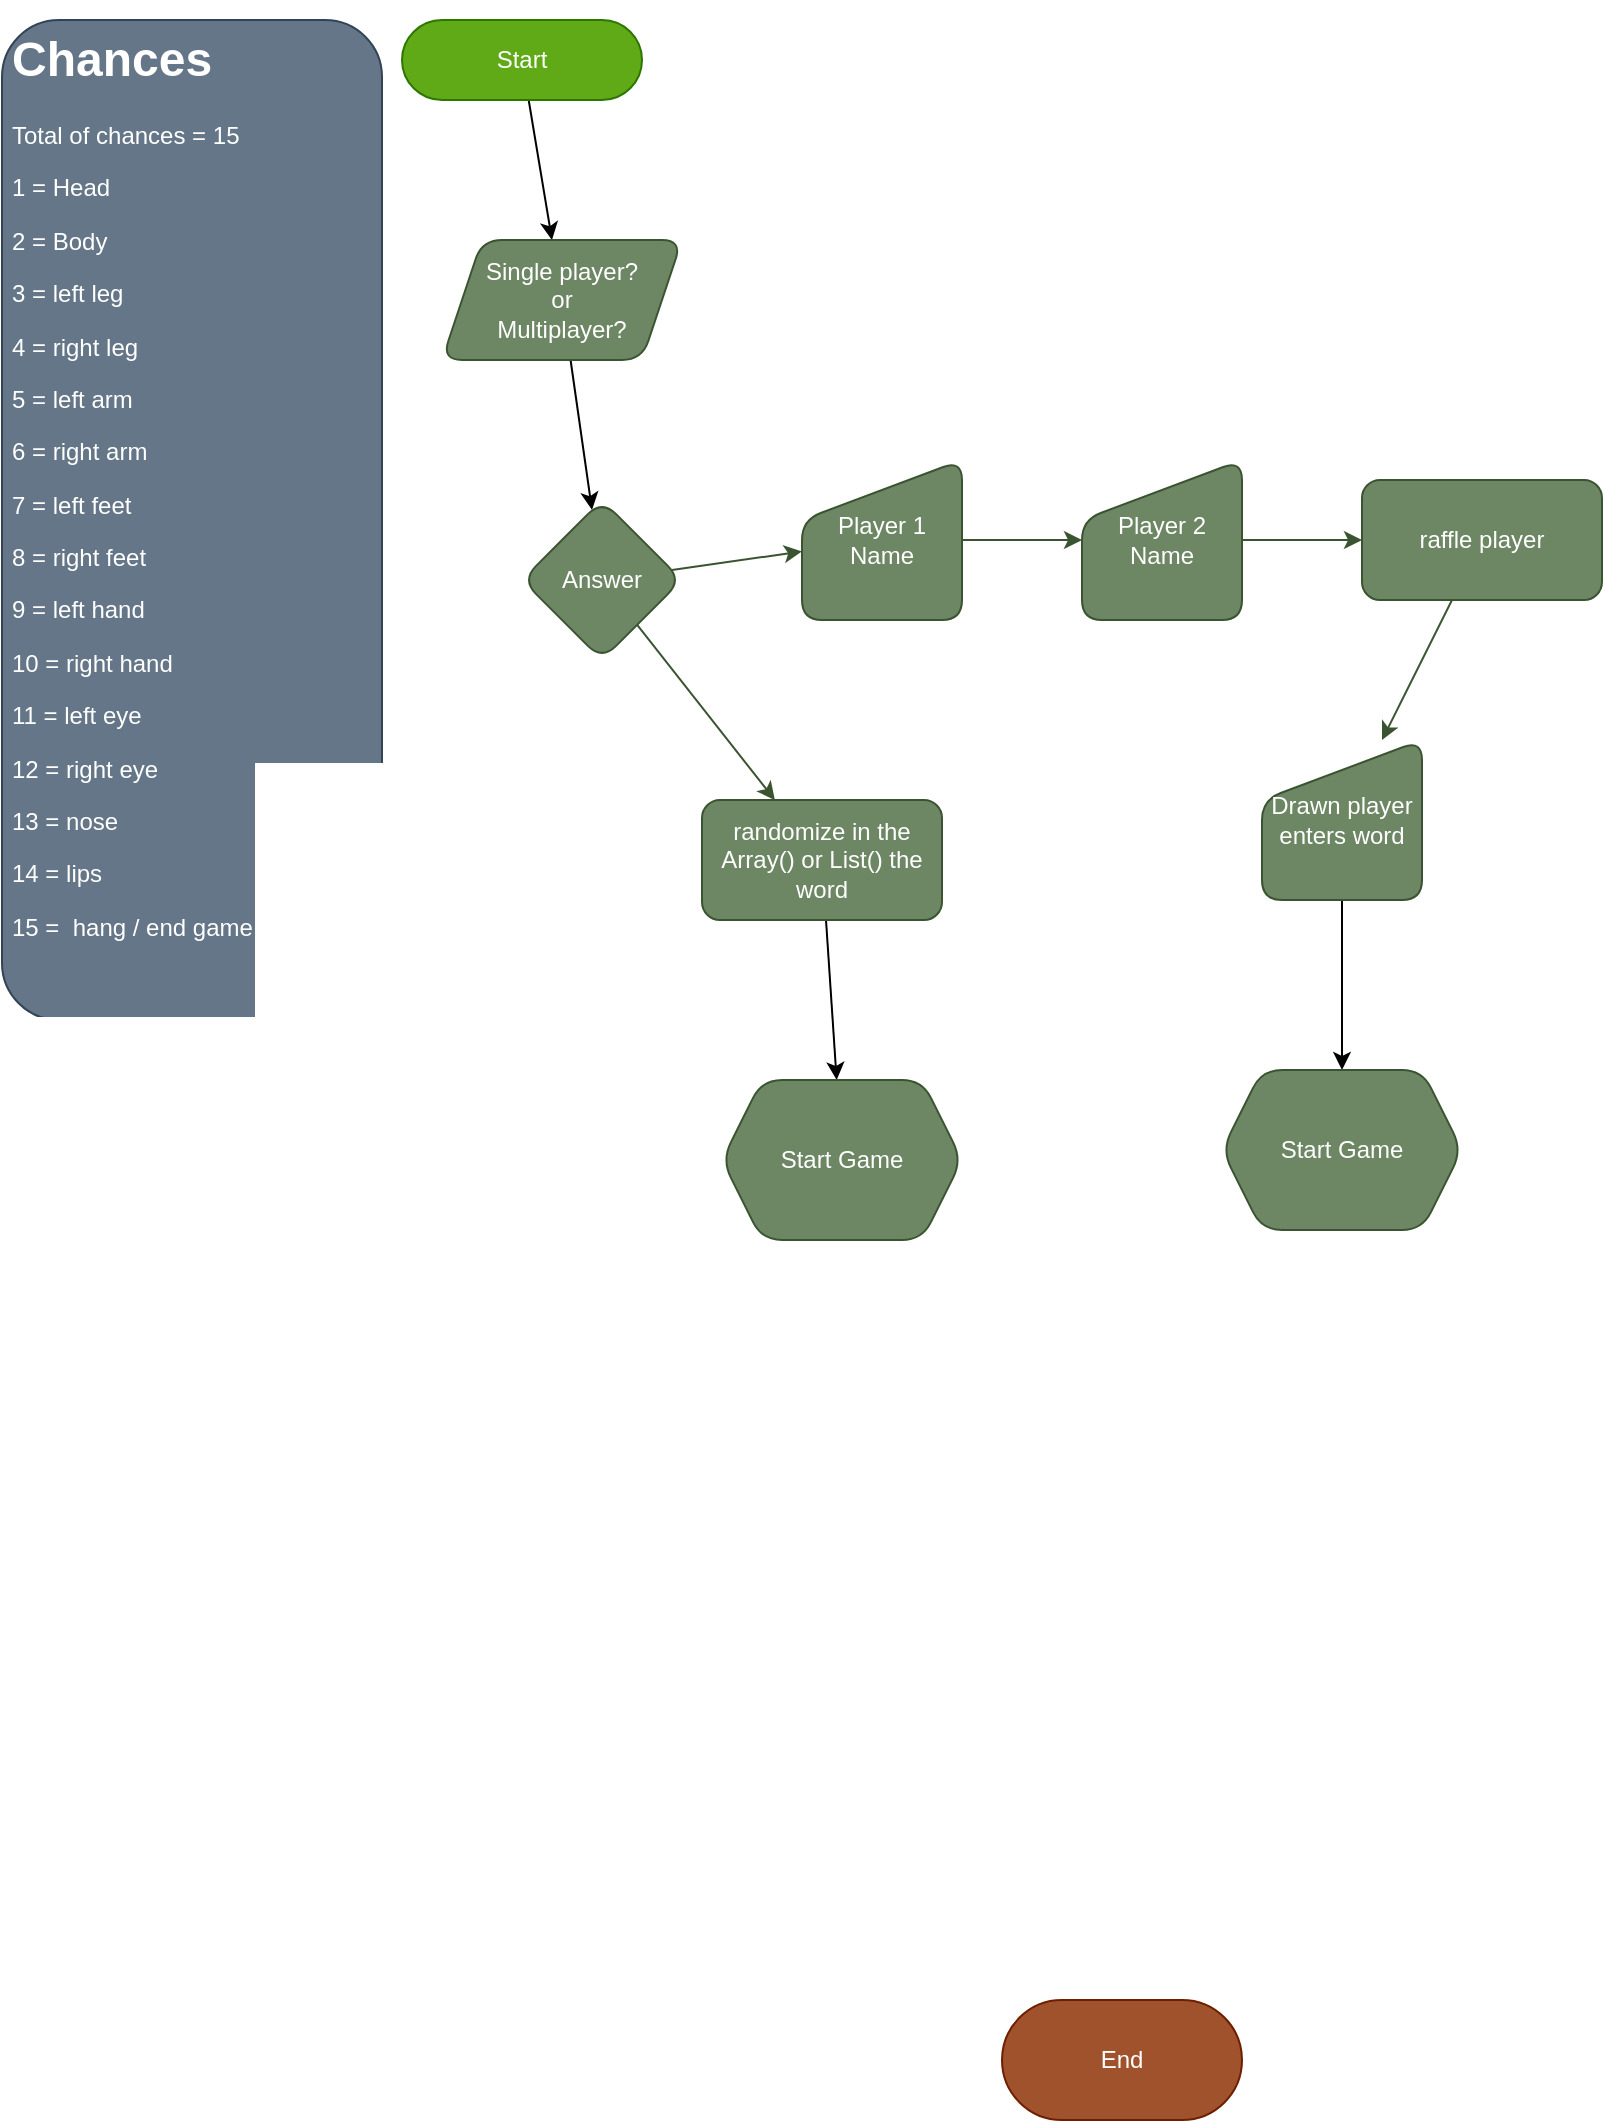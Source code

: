 <mxfile>
    <diagram id="F2fhzsgZS-mnZyFLeK-5" name="Página-1">
        <mxGraphModel dx="1330" dy="471" grid="1" gridSize="10" guides="1" tooltips="1" connect="1" arrows="1" fold="1" page="1" pageScale="1" pageWidth="827" pageHeight="1169" math="0" shadow="0">
            <root>
                <mxCell id="0"/>
                <mxCell id="1" parent="0"/>
                <mxCell id="8" value="" style="edgeStyle=none;html=1;rounded=1;" parent="1" source="3" target="4" edge="1">
                    <mxGeometry relative="1" as="geometry"/>
                </mxCell>
                <mxCell id="3" value="Start" style="rounded=1;whiteSpace=wrap;html=1;arcSize=50;fillColor=#60a917;fontColor=#ffffff;strokeColor=#2D7600;" parent="1" vertex="1">
                    <mxGeometry x="20" y="20" width="120" height="40" as="geometry"/>
                </mxCell>
                <mxCell id="19" value="" style="edgeStyle=none;html=1;rounded=1;" parent="1" source="4" target="9" edge="1">
                    <mxGeometry relative="1" as="geometry"/>
                </mxCell>
                <mxCell id="4" value="Single player?&lt;br&gt;or&lt;br&gt;Multiplayer?" style="shape=parallelogram;perimeter=parallelogramPerimeter;whiteSpace=wrap;html=1;fixedSize=1;size=20;fillColor=#6d8764;fontColor=#ffffff;strokeColor=#3A5431;rounded=1;" parent="1" vertex="1">
                    <mxGeometry x="40" y="130" width="120" height="60" as="geometry"/>
                </mxCell>
                <mxCell id="15" value="" style="edgeStyle=none;html=1;fillColor=#6d8764;strokeColor=#3A5431;rounded=1;" parent="1" source="9" target="14" edge="1">
                    <mxGeometry relative="1" as="geometry"/>
                </mxCell>
                <mxCell id="23" value="" style="edgeStyle=none;html=1;fillColor=#6d8764;strokeColor=#3A5431;rounded=1;" parent="1" source="9" target="22" edge="1">
                    <mxGeometry relative="1" as="geometry"/>
                </mxCell>
                <mxCell id="9" value="Answer" style="rhombus;whiteSpace=wrap;html=1;fillColor=#6d8764;fontColor=#ffffff;strokeColor=#3A5431;rounded=1;" parent="1" vertex="1">
                    <mxGeometry x="80" y="260" width="80" height="80" as="geometry"/>
                </mxCell>
                <mxCell id="18" value="" style="edgeStyle=none;html=1;fillColor=#6d8764;strokeColor=#3A5431;rounded=1;" parent="1" source="13" target="17" edge="1">
                    <mxGeometry relative="1" as="geometry"/>
                </mxCell>
                <mxCell id="13" value="Player 2 Name" style="shape=manualInput;whiteSpace=wrap;html=1;fillColor=#6d8764;fontColor=#ffffff;strokeColor=#3A5431;rounded=1;" parent="1" vertex="1">
                    <mxGeometry x="360" y="240" width="80" height="80" as="geometry"/>
                </mxCell>
                <mxCell id="16" value="" style="edgeStyle=none;html=1;fillColor=#6d8764;strokeColor=#3A5431;rounded=1;" parent="1" source="14" target="13" edge="1">
                    <mxGeometry relative="1" as="geometry"/>
                </mxCell>
                <mxCell id="14" value="Player 1&lt;br&gt;Name" style="shape=manualInput;whiteSpace=wrap;html=1;fillColor=#6d8764;fontColor=#ffffff;strokeColor=#3A5431;rounded=1;" parent="1" vertex="1">
                    <mxGeometry x="220" y="240" width="80" height="80" as="geometry"/>
                </mxCell>
                <mxCell id="21" value="" style="edgeStyle=none;html=1;fillColor=#6d8764;strokeColor=#3A5431;rounded=1;" parent="1" source="17" target="20" edge="1">
                    <mxGeometry relative="1" as="geometry"/>
                </mxCell>
                <mxCell id="17" value="raffle player" style="whiteSpace=wrap;html=1;fillColor=#6d8764;fontColor=#ffffff;strokeColor=#3A5431;rounded=1;" parent="1" vertex="1">
                    <mxGeometry x="500" y="250" width="120" height="60" as="geometry"/>
                </mxCell>
                <mxCell id="32" value="" style="edgeStyle=none;html=1;rounded=1;" parent="1" source="20" target="29" edge="1">
                    <mxGeometry relative="1" as="geometry"/>
                </mxCell>
                <mxCell id="20" value="Drawn player enters word" style="shape=manualInput;whiteSpace=wrap;html=1;fillColor=#6d8764;fontColor=#ffffff;strokeColor=#3A5431;rounded=1;" parent="1" vertex="1">
                    <mxGeometry x="450" y="380" width="80" height="80" as="geometry"/>
                </mxCell>
                <mxCell id="30" value="" style="edgeStyle=none;html=1;rounded=1;" parent="1" source="22" target="24" edge="1">
                    <mxGeometry relative="1" as="geometry"/>
                </mxCell>
                <mxCell id="22" value="randomize in the Array() or List() the word" style="whiteSpace=wrap;html=1;fillColor=#6d8764;fontColor=#ffffff;strokeColor=#3A5431;rounded=1;" parent="1" vertex="1">
                    <mxGeometry x="170" y="410" width="120" height="60" as="geometry"/>
                </mxCell>
                <mxCell id="24" value="Start Game" style="shape=hexagon;perimeter=hexagonPerimeter2;whiteSpace=wrap;html=1;fixedSize=1;fillColor=#6d8764;strokeColor=#3A5431;fontColor=#ffffff;rounded=1;" parent="1" vertex="1">
                    <mxGeometry x="180" y="550" width="120" height="80" as="geometry"/>
                </mxCell>
                <mxCell id="27" value="&lt;h1&gt;Chances&lt;/h1&gt;&lt;p&gt;Total of chances = 15&lt;/p&gt;&lt;p&gt;1 = Head&lt;/p&gt;&lt;p&gt;2 = Body&lt;/p&gt;&lt;p&gt;3 = left leg&amp;nbsp;&lt;/p&gt;&lt;p&gt;4 = right leg&lt;/p&gt;&lt;p&gt;5 = left arm&lt;/p&gt;&lt;p&gt;6 = right arm&lt;/p&gt;&lt;p&gt;7 = left feet&lt;/p&gt;&lt;p&gt;8 = right feet&lt;/p&gt;&lt;p&gt;9 = left hand&lt;/p&gt;&lt;p&gt;10 = right hand&lt;/p&gt;&lt;p&gt;11 = left eye&lt;/p&gt;&lt;p&gt;12 = right eye&lt;/p&gt;&lt;p&gt;13 = nose&lt;/p&gt;&lt;p&gt;14 = lips&lt;/p&gt;&lt;p&gt;15 =&amp;nbsp; hang / end game&lt;/p&gt;" style="text;html=1;strokeColor=#314354;fillColor=#647687;spacing=5;spacingTop=-20;whiteSpace=wrap;overflow=hidden;rounded=1;fontColor=#ffffff;" parent="1" vertex="1">
                    <mxGeometry x="-180" y="20" width="190" height="500" as="geometry"/>
                </mxCell>
                <mxCell id="28" value="End" style="rounded=1;whiteSpace=wrap;html=1;arcSize=50;fillColor=#a0522d;fontColor=#ffffff;strokeColor=#6D1F00;" parent="1" vertex="1">
                    <mxGeometry x="320" y="1010" width="120" height="60" as="geometry"/>
                </mxCell>
                <mxCell id="29" value="Start Game" style="shape=hexagon;perimeter=hexagonPerimeter2;whiteSpace=wrap;html=1;fixedSize=1;fillColor=#6d8764;strokeColor=#3A5431;fontColor=#ffffff;rounded=1;" parent="1" vertex="1">
                    <mxGeometry x="430" y="545" width="120" height="80" as="geometry"/>
                </mxCell>
            </root>
        </mxGraphModel>
    </diagram>
</mxfile>